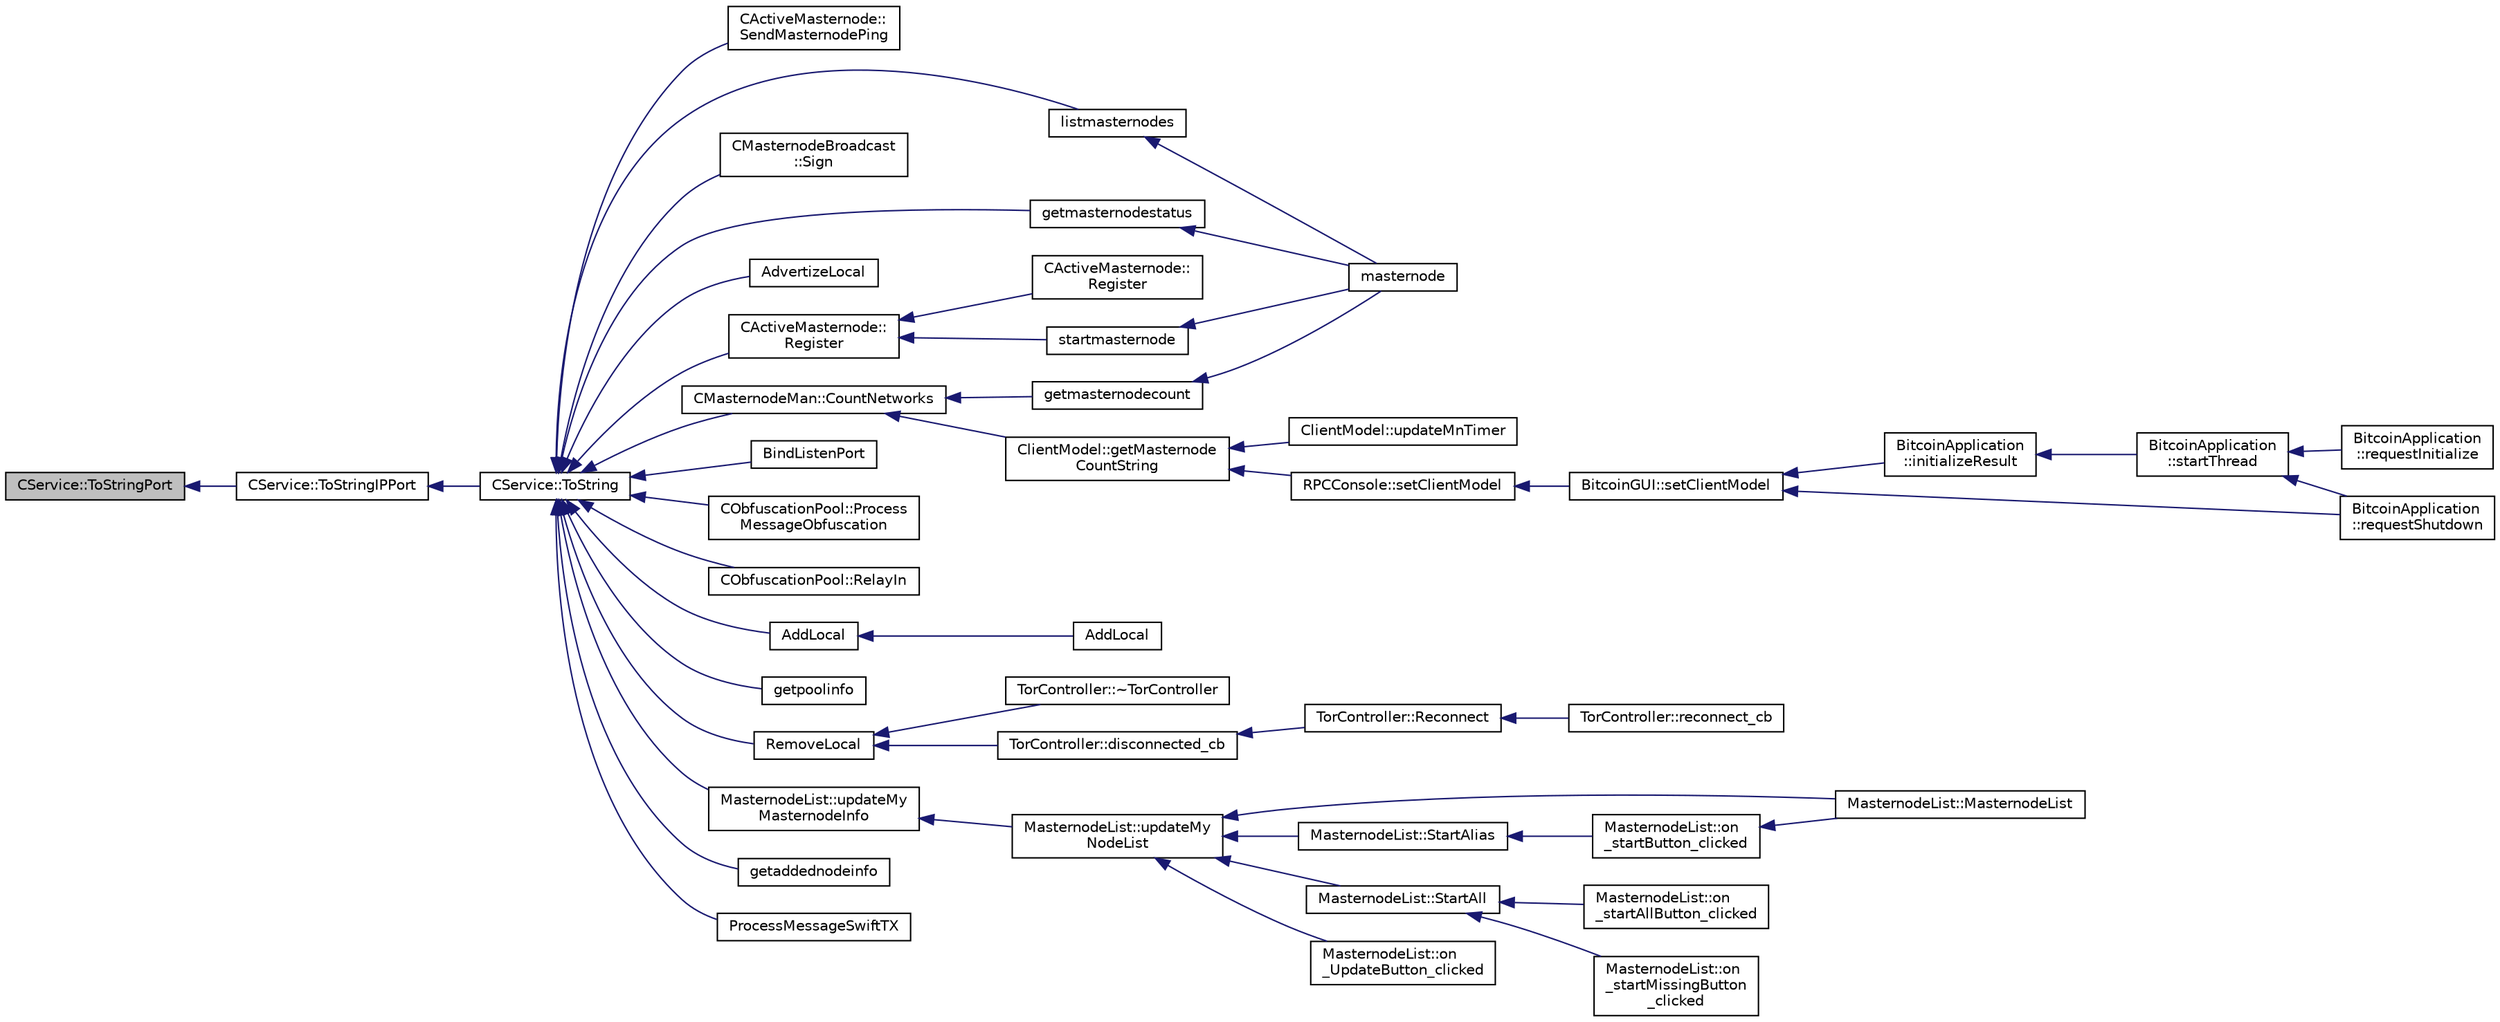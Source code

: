digraph "CService::ToStringPort"
{
  edge [fontname="Helvetica",fontsize="10",labelfontname="Helvetica",labelfontsize="10"];
  node [fontname="Helvetica",fontsize="10",shape=record];
  rankdir="LR";
  Node227 [label="CService::ToStringPort",height=0.2,width=0.4,color="black", fillcolor="grey75", style="filled", fontcolor="black"];
  Node227 -> Node228 [dir="back",color="midnightblue",fontsize="10",style="solid",fontname="Helvetica"];
  Node228 [label="CService::ToStringIPPort",height=0.2,width=0.4,color="black", fillcolor="white", style="filled",URL="$class_c_service.html#a224204c838b12eeb49ca7eabe6f75004"];
  Node228 -> Node229 [dir="back",color="midnightblue",fontsize="10",style="solid",fontname="Helvetica"];
  Node229 [label="CService::ToString",height=0.2,width=0.4,color="black", fillcolor="white", style="filled",URL="$class_c_service.html#a225473158bc07c87a6a862160d73cfea"];
  Node229 -> Node230 [dir="back",color="midnightblue",fontsize="10",style="solid",fontname="Helvetica"];
  Node230 [label="CActiveMasternode::\lSendMasternodePing",height=0.2,width=0.4,color="black", fillcolor="white", style="filled",URL="$class_c_active_masternode.html#ae30a82106f2c0b6875344e39e49393c2",tooltip="Ping Masternode. "];
  Node229 -> Node231 [dir="back",color="midnightblue",fontsize="10",style="solid",fontname="Helvetica"];
  Node231 [label="CActiveMasternode::\lRegister",height=0.2,width=0.4,color="black", fillcolor="white", style="filled",URL="$class_c_active_masternode.html#ac53ffe35960cdf312e813de5942a9584",tooltip="Register any Masternode. "];
  Node231 -> Node232 [dir="back",color="midnightblue",fontsize="10",style="solid",fontname="Helvetica"];
  Node232 [label="CActiveMasternode::\lRegister",height=0.2,width=0.4,color="black", fillcolor="white", style="filled",URL="$class_c_active_masternode.html#a99e26870efec1ea98738cda1a5a85702",tooltip="Register remote Masternode. "];
  Node231 -> Node233 [dir="back",color="midnightblue",fontsize="10",style="solid",fontname="Helvetica"];
  Node233 [label="startmasternode",height=0.2,width=0.4,color="black", fillcolor="white", style="filled",URL="$rpcmasternode_8cpp.html#ab37c9f565d5d9dbb3e695422e3474b00"];
  Node233 -> Node234 [dir="back",color="midnightblue",fontsize="10",style="solid",fontname="Helvetica"];
  Node234 [label="masternode",height=0.2,width=0.4,color="black", fillcolor="white", style="filled",URL="$rpcmasternode_8cpp.html#a30609e443aeb47c29ed0878d16b1b5e1"];
  Node229 -> Node235 [dir="back",color="midnightblue",fontsize="10",style="solid",fontname="Helvetica"];
  Node235 [label="CMasternodeBroadcast\l::Sign",height=0.2,width=0.4,color="black", fillcolor="white", style="filled",URL="$class_c_masternode_broadcast.html#a60496c36bcb74c3f5516faac1a08b376"];
  Node229 -> Node236 [dir="back",color="midnightblue",fontsize="10",style="solid",fontname="Helvetica"];
  Node236 [label="CMasternodeMan::CountNetworks",height=0.2,width=0.4,color="black", fillcolor="white", style="filled",URL="$class_c_masternode_man.html#ad9c856855690a334742d7044c7166a2a"];
  Node236 -> Node237 [dir="back",color="midnightblue",fontsize="10",style="solid",fontname="Helvetica"];
  Node237 [label="ClientModel::getMasternode\lCountString",height=0.2,width=0.4,color="black", fillcolor="white", style="filled",URL="$class_client_model.html#ab8dae86e417c050723fee66420a333ed"];
  Node237 -> Node238 [dir="back",color="midnightblue",fontsize="10",style="solid",fontname="Helvetica"];
  Node238 [label="ClientModel::updateMnTimer",height=0.2,width=0.4,color="black", fillcolor="white", style="filled",URL="$class_client_model.html#a2c343f22834086eb6e6172dbcaf6426c"];
  Node237 -> Node239 [dir="back",color="midnightblue",fontsize="10",style="solid",fontname="Helvetica"];
  Node239 [label="RPCConsole::setClientModel",height=0.2,width=0.4,color="black", fillcolor="white", style="filled",URL="$class_r_p_c_console.html#a355349a33664a07628e9ca22a60f5fa7"];
  Node239 -> Node240 [dir="back",color="midnightblue",fontsize="10",style="solid",fontname="Helvetica"];
  Node240 [label="BitcoinGUI::setClientModel",height=0.2,width=0.4,color="black", fillcolor="white", style="filled",URL="$class_bitcoin_g_u_i.html#a99d71e1f8478ab937ce2522c8d3815e3",tooltip="Set the client model. "];
  Node240 -> Node241 [dir="back",color="midnightblue",fontsize="10",style="solid",fontname="Helvetica"];
  Node241 [label="BitcoinApplication\l::requestShutdown",height=0.2,width=0.4,color="black", fillcolor="white", style="filled",URL="$class_bitcoin_application.html#a37c560d4c04d14a6da151b82caf8888f",tooltip="Request core shutdown. "];
  Node240 -> Node242 [dir="back",color="midnightblue",fontsize="10",style="solid",fontname="Helvetica"];
  Node242 [label="BitcoinApplication\l::initializeResult",height=0.2,width=0.4,color="black", fillcolor="white", style="filled",URL="$class_bitcoin_application.html#aceb08b4063e4fb264cf11cf7f9edd969"];
  Node242 -> Node243 [dir="back",color="midnightblue",fontsize="10",style="solid",fontname="Helvetica"];
  Node243 [label="BitcoinApplication\l::startThread",height=0.2,width=0.4,color="black", fillcolor="white", style="filled",URL="$class_bitcoin_application.html#a61afce9356e452c53ad4c83f5ca19df8"];
  Node243 -> Node244 [dir="back",color="midnightblue",fontsize="10",style="solid",fontname="Helvetica"];
  Node244 [label="BitcoinApplication\l::requestInitialize",height=0.2,width=0.4,color="black", fillcolor="white", style="filled",URL="$class_bitcoin_application.html#ade19c44b87b00b6b19b433caf4c22ba6",tooltip="Request core initialization. "];
  Node243 -> Node241 [dir="back",color="midnightblue",fontsize="10",style="solid",fontname="Helvetica"];
  Node236 -> Node245 [dir="back",color="midnightblue",fontsize="10",style="solid",fontname="Helvetica"];
  Node245 [label="getmasternodecount",height=0.2,width=0.4,color="black", fillcolor="white", style="filled",URL="$rpcmasternode_8cpp.html#af5cafe7e6498c3c5629dfc95bbf8d6cd"];
  Node245 -> Node234 [dir="back",color="midnightblue",fontsize="10",style="solid",fontname="Helvetica"];
  Node229 -> Node246 [dir="back",color="midnightblue",fontsize="10",style="solid",fontname="Helvetica"];
  Node246 [label="AdvertizeLocal",height=0.2,width=0.4,color="black", fillcolor="white", style="filled",URL="$net_8h.html#a049abe300398a68bfbd8ec6afc6046a9"];
  Node229 -> Node247 [dir="back",color="midnightblue",fontsize="10",style="solid",fontname="Helvetica"];
  Node247 [label="AddLocal",height=0.2,width=0.4,color="black", fillcolor="white", style="filled",URL="$net_8h.html#a337d6af198a6b0d75f830e56da9b91e9"];
  Node247 -> Node248 [dir="back",color="midnightblue",fontsize="10",style="solid",fontname="Helvetica"];
  Node248 [label="AddLocal",height=0.2,width=0.4,color="black", fillcolor="white", style="filled",URL="$net_8h.html#abda4e8f87772f9a9d9d8f52a93791ffc"];
  Node229 -> Node249 [dir="back",color="midnightblue",fontsize="10",style="solid",fontname="Helvetica"];
  Node249 [label="RemoveLocal",height=0.2,width=0.4,color="black", fillcolor="white", style="filled",URL="$net_8h.html#a040c40f60af5f50a128fc1aac4cb5ebd"];
  Node249 -> Node250 [dir="back",color="midnightblue",fontsize="10",style="solid",fontname="Helvetica"];
  Node250 [label="TorController::~TorController",height=0.2,width=0.4,color="black", fillcolor="white", style="filled",URL="$class_tor_controller.html#a98c6b822f4a60da7847a974607b95963"];
  Node249 -> Node251 [dir="back",color="midnightblue",fontsize="10",style="solid",fontname="Helvetica"];
  Node251 [label="TorController::disconnected_cb",height=0.2,width=0.4,color="black", fillcolor="white", style="filled",URL="$class_tor_controller.html#a81392f33f0c7e069762668ec3a757075",tooltip="Callback after connection lost or failed connection attempt. "];
  Node251 -> Node252 [dir="back",color="midnightblue",fontsize="10",style="solid",fontname="Helvetica"];
  Node252 [label="TorController::Reconnect",height=0.2,width=0.4,color="black", fillcolor="white", style="filled",URL="$class_tor_controller.html#ae5d4304836fce79574ec540c5ada8269",tooltip="Reconnect, after getting disconnected. "];
  Node252 -> Node253 [dir="back",color="midnightblue",fontsize="10",style="solid",fontname="Helvetica"];
  Node253 [label="TorController::reconnect_cb",height=0.2,width=0.4,color="black", fillcolor="white", style="filled",URL="$class_tor_controller.html#a2fa9614b4fa0e24c57f443b3c56f835c",tooltip="Callback for reconnect timer. "];
  Node229 -> Node254 [dir="back",color="midnightblue",fontsize="10",style="solid",fontname="Helvetica"];
  Node254 [label="BindListenPort",height=0.2,width=0.4,color="black", fillcolor="white", style="filled",URL="$net_8cpp.html#a9aace0157891faf517375c634647029a"];
  Node229 -> Node255 [dir="back",color="midnightblue",fontsize="10",style="solid",fontname="Helvetica"];
  Node255 [label="CObfuscationPool::Process\lMessageObfuscation",height=0.2,width=0.4,color="black", fillcolor="white", style="filled",URL="$class_c_obfuscation_pool.html#a9018f786df376b190c391bbf774be9d6",tooltip="Process a Obfuscation message using the Obfuscation protocol. "];
  Node229 -> Node256 [dir="back",color="midnightblue",fontsize="10",style="solid",fontname="Helvetica"];
  Node256 [label="CObfuscationPool::RelayIn",height=0.2,width=0.4,color="black", fillcolor="white", style="filled",URL="$class_c_obfuscation_pool.html#ab49e7abe067bbc0b610a12750d4f5bf2"];
  Node229 -> Node257 [dir="back",color="midnightblue",fontsize="10",style="solid",fontname="Helvetica"];
  Node257 [label="MasternodeList::updateMy\lMasternodeInfo",height=0.2,width=0.4,color="black", fillcolor="white", style="filled",URL="$class_masternode_list.html#aab24be7fcf713ad32d557e163cbd3d8d"];
  Node257 -> Node258 [dir="back",color="midnightblue",fontsize="10",style="solid",fontname="Helvetica"];
  Node258 [label="MasternodeList::updateMy\lNodeList",height=0.2,width=0.4,color="black", fillcolor="white", style="filled",URL="$class_masternode_list.html#abfb8462c699669f75f7a8005089bdb0a"];
  Node258 -> Node259 [dir="back",color="midnightblue",fontsize="10",style="solid",fontname="Helvetica"];
  Node259 [label="MasternodeList::MasternodeList",height=0.2,width=0.4,color="black", fillcolor="white", style="filled",URL="$class_masternode_list.html#a341c2ce3e55eecb90f8733c72af375c4"];
  Node258 -> Node260 [dir="back",color="midnightblue",fontsize="10",style="solid",fontname="Helvetica"];
  Node260 [label="MasternodeList::StartAlias",height=0.2,width=0.4,color="black", fillcolor="white", style="filled",URL="$class_masternode_list.html#ab3a42d1c66f3b28e9843335d8ce0178d"];
  Node260 -> Node261 [dir="back",color="midnightblue",fontsize="10",style="solid",fontname="Helvetica"];
  Node261 [label="MasternodeList::on\l_startButton_clicked",height=0.2,width=0.4,color="black", fillcolor="white", style="filled",URL="$class_masternode_list.html#a4370755b1dcdbf4a9396108c2b7ae76a"];
  Node261 -> Node259 [dir="back",color="midnightblue",fontsize="10",style="solid",fontname="Helvetica"];
  Node258 -> Node262 [dir="back",color="midnightblue",fontsize="10",style="solid",fontname="Helvetica"];
  Node262 [label="MasternodeList::StartAll",height=0.2,width=0.4,color="black", fillcolor="white", style="filled",URL="$class_masternode_list.html#a0ebd5301adf7567e6a82550ba6d02ccc"];
  Node262 -> Node263 [dir="back",color="midnightblue",fontsize="10",style="solid",fontname="Helvetica"];
  Node263 [label="MasternodeList::on\l_startAllButton_clicked",height=0.2,width=0.4,color="black", fillcolor="white", style="filled",URL="$class_masternode_list.html#a12e7d7a66cc6ce787fb5de9babfd7358"];
  Node262 -> Node264 [dir="back",color="midnightblue",fontsize="10",style="solid",fontname="Helvetica"];
  Node264 [label="MasternodeList::on\l_startMissingButton\l_clicked",height=0.2,width=0.4,color="black", fillcolor="white", style="filled",URL="$class_masternode_list.html#a559cf1011eede788d0416c7390e25145"];
  Node258 -> Node265 [dir="back",color="midnightblue",fontsize="10",style="solid",fontname="Helvetica"];
  Node265 [label="MasternodeList::on\l_UpdateButton_clicked",height=0.2,width=0.4,color="black", fillcolor="white", style="filled",URL="$class_masternode_list.html#ac16494ee5cfb2ac1dfed8af6e5b8f443"];
  Node229 -> Node266 [dir="back",color="midnightblue",fontsize="10",style="solid",fontname="Helvetica"];
  Node266 [label="getpoolinfo",height=0.2,width=0.4,color="black", fillcolor="white", style="filled",URL="$rpcmasternode_8cpp.html#aea4471c128eb07bb1b70b4344ac38564"];
  Node229 -> Node267 [dir="back",color="midnightblue",fontsize="10",style="solid",fontname="Helvetica"];
  Node267 [label="listmasternodes",height=0.2,width=0.4,color="black", fillcolor="white", style="filled",URL="$rpcmasternode_8cpp.html#a7670cc32a8bffbd99760becd8d33357a"];
  Node267 -> Node234 [dir="back",color="midnightblue",fontsize="10",style="solid",fontname="Helvetica"];
  Node229 -> Node268 [dir="back",color="midnightblue",fontsize="10",style="solid",fontname="Helvetica"];
  Node268 [label="getmasternodestatus",height=0.2,width=0.4,color="black", fillcolor="white", style="filled",URL="$rpcmasternode_8cpp.html#abef23ff79746db353d81f356e3fe938e"];
  Node268 -> Node234 [dir="back",color="midnightblue",fontsize="10",style="solid",fontname="Helvetica"];
  Node229 -> Node269 [dir="back",color="midnightblue",fontsize="10",style="solid",fontname="Helvetica"];
  Node269 [label="getaddednodeinfo",height=0.2,width=0.4,color="black", fillcolor="white", style="filled",URL="$rpcnet_8cpp.html#a2a6994d3b180c8e9ce81e0da65a41bb3"];
  Node229 -> Node270 [dir="back",color="midnightblue",fontsize="10",style="solid",fontname="Helvetica"];
  Node270 [label="ProcessMessageSwiftTX",height=0.2,width=0.4,color="black", fillcolor="white", style="filled",URL="$swifttx_8h.html#a155e5c12fe35b2b4129c46ba9b66b06f"];
}
